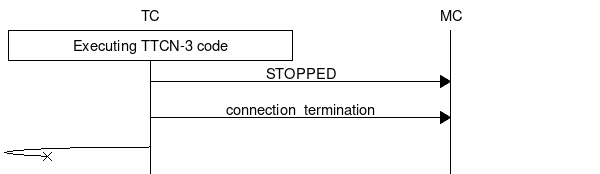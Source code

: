 ///////////////////////////////////////////////////////////////////////////////
// Copyright (c) 2000-2020 Ericsson Telecom AB
// All rights reserved. This program and the accompanying materials
// are made available under the terms of the Eclipse Public License v2.0
// which accompanies this distribution, and is available at
// https://www.eclipse.org/org/documents/epl-2.0/EPL-2.0.html
///////////////////////////////////////////////////////////////////////////////
//MSC of stop operation
msc {
  hscale="1", wordwraparcs=on;
  
  TC,MC;
  
  TC box TC [label = "Executing TTCN-3 code"];
  TC => MC [label = "STOPPED"];
  TC => MC [label = "connection_termination"];
  TC -x TC;
}
